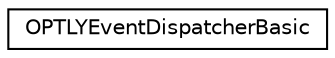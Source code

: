 digraph "Graphical Class Hierarchy"
{
  edge [fontname="Helvetica",fontsize="10",labelfontname="Helvetica",labelfontsize="10"];
  node [fontname="Helvetica",fontsize="10",shape=record];
  rankdir="LR";
  Node0 [label="OPTLYEventDispatcherBasic",height=0.2,width=0.4,color="black", fillcolor="white", style="filled",URL="$interface_o_p_t_l_y_event_dispatcher_basic.html"];
}
